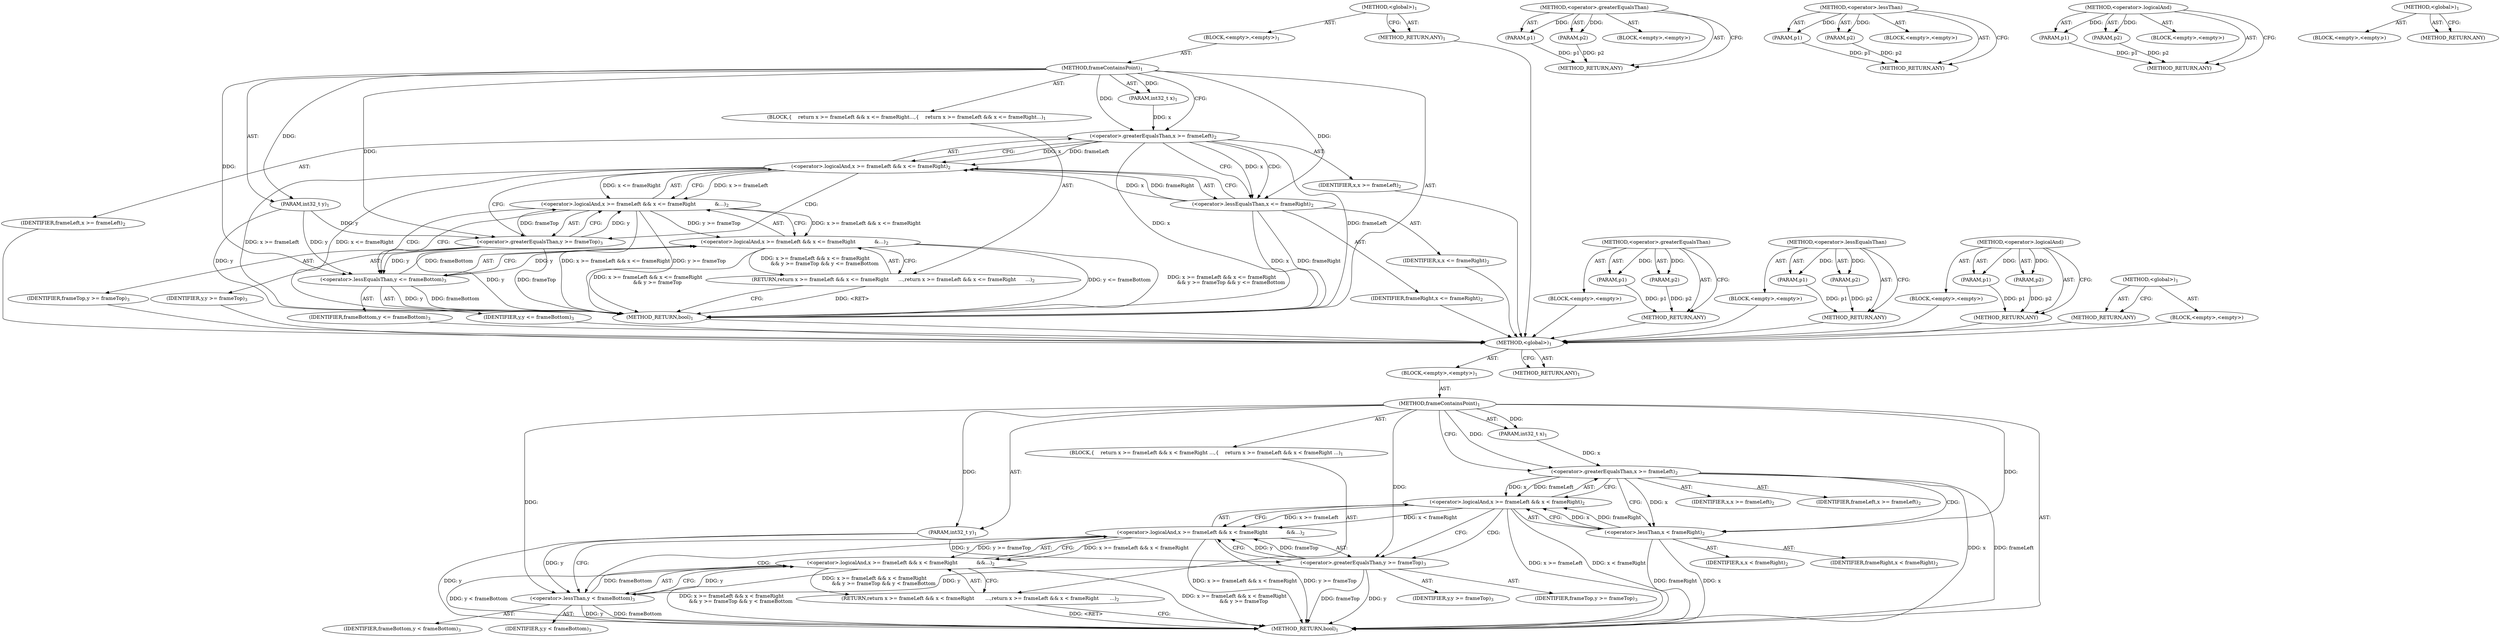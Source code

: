 digraph "&lt;global&gt;" {
vulnerable_6 [label=<(METHOD,&lt;global&gt;)<SUB>1</SUB>>];
vulnerable_7 [label=<(BLOCK,&lt;empty&gt;,&lt;empty&gt;)<SUB>1</SUB>>];
vulnerable_8 [label=<(METHOD,frameContainsPoint)<SUB>1</SUB>>];
vulnerable_9 [label=<(PARAM,int32_t x)<SUB>1</SUB>>];
vulnerable_10 [label=<(PARAM,int32_t y)<SUB>1</SUB>>];
vulnerable_11 [label=<(BLOCK,{
    return x &gt;= frameLeft &amp;&amp; x &lt;= frameRight
...,{
    return x &gt;= frameLeft &amp;&amp; x &lt;= frameRight
...)<SUB>1</SUB>>];
vulnerable_12 [label=<(RETURN,return x &gt;= frameLeft &amp;&amp; x &lt;= frameRight
      ...,return x &gt;= frameLeft &amp;&amp; x &lt;= frameRight
      ...)<SUB>2</SUB>>];
vulnerable_13 [label=<(&lt;operator&gt;.logicalAnd,x &gt;= frameLeft &amp;&amp; x &lt;= frameRight
            &amp;...)<SUB>2</SUB>>];
vulnerable_14 [label=<(&lt;operator&gt;.logicalAnd,x &gt;= frameLeft &amp;&amp; x &lt;= frameRight
            &amp;...)<SUB>2</SUB>>];
vulnerable_15 [label=<(&lt;operator&gt;.logicalAnd,x &gt;= frameLeft &amp;&amp; x &lt;= frameRight)<SUB>2</SUB>>];
vulnerable_16 [label=<(&lt;operator&gt;.greaterEqualsThan,x &gt;= frameLeft)<SUB>2</SUB>>];
vulnerable_17 [label=<(IDENTIFIER,x,x &gt;= frameLeft)<SUB>2</SUB>>];
vulnerable_18 [label=<(IDENTIFIER,frameLeft,x &gt;= frameLeft)<SUB>2</SUB>>];
vulnerable_19 [label=<(&lt;operator&gt;.lessEqualsThan,x &lt;= frameRight)<SUB>2</SUB>>];
vulnerable_20 [label=<(IDENTIFIER,x,x &lt;= frameRight)<SUB>2</SUB>>];
vulnerable_21 [label=<(IDENTIFIER,frameRight,x &lt;= frameRight)<SUB>2</SUB>>];
vulnerable_22 [label=<(&lt;operator&gt;.greaterEqualsThan,y &gt;= frameTop)<SUB>3</SUB>>];
vulnerable_23 [label=<(IDENTIFIER,y,y &gt;= frameTop)<SUB>3</SUB>>];
vulnerable_24 [label=<(IDENTIFIER,frameTop,y &gt;= frameTop)<SUB>3</SUB>>];
vulnerable_25 [label=<(&lt;operator&gt;.lessEqualsThan,y &lt;= frameBottom)<SUB>3</SUB>>];
vulnerable_26 [label=<(IDENTIFIER,y,y &lt;= frameBottom)<SUB>3</SUB>>];
vulnerable_27 [label=<(IDENTIFIER,frameBottom,y &lt;= frameBottom)<SUB>3</SUB>>];
vulnerable_28 [label=<(METHOD_RETURN,bool)<SUB>1</SUB>>];
vulnerable_30 [label=<(METHOD_RETURN,ANY)<SUB>1</SUB>>];
vulnerable_52 [label=<(METHOD,&lt;operator&gt;.greaterEqualsThan)>];
vulnerable_53 [label=<(PARAM,p1)>];
vulnerable_54 [label=<(PARAM,p2)>];
vulnerable_55 [label=<(BLOCK,&lt;empty&gt;,&lt;empty&gt;)>];
vulnerable_56 [label=<(METHOD_RETURN,ANY)>];
vulnerable_57 [label=<(METHOD,&lt;operator&gt;.lessEqualsThan)>];
vulnerable_58 [label=<(PARAM,p1)>];
vulnerable_59 [label=<(PARAM,p2)>];
vulnerable_60 [label=<(BLOCK,&lt;empty&gt;,&lt;empty&gt;)>];
vulnerable_61 [label=<(METHOD_RETURN,ANY)>];
vulnerable_47 [label=<(METHOD,&lt;operator&gt;.logicalAnd)>];
vulnerable_48 [label=<(PARAM,p1)>];
vulnerable_49 [label=<(PARAM,p2)>];
vulnerable_50 [label=<(BLOCK,&lt;empty&gt;,&lt;empty&gt;)>];
vulnerable_51 [label=<(METHOD_RETURN,ANY)>];
vulnerable_41 [label=<(METHOD,&lt;global&gt;)<SUB>1</SUB>>];
vulnerable_42 [label=<(BLOCK,&lt;empty&gt;,&lt;empty&gt;)>];
vulnerable_43 [label=<(METHOD_RETURN,ANY)>];
fixed_6 [label=<(METHOD,&lt;global&gt;)<SUB>1</SUB>>];
fixed_7 [label=<(BLOCK,&lt;empty&gt;,&lt;empty&gt;)<SUB>1</SUB>>];
fixed_8 [label=<(METHOD,frameContainsPoint)<SUB>1</SUB>>];
fixed_9 [label=<(PARAM,int32_t x)<SUB>1</SUB>>];
fixed_10 [label=<(PARAM,int32_t y)<SUB>1</SUB>>];
fixed_11 [label=<(BLOCK,{
    return x &gt;= frameLeft &amp;&amp; x &lt; frameRight
 ...,{
    return x &gt;= frameLeft &amp;&amp; x &lt; frameRight
 ...)<SUB>1</SUB>>];
fixed_12 [label=<(RETURN,return x &gt;= frameLeft &amp;&amp; x &lt; frameRight
       ...,return x &gt;= frameLeft &amp;&amp; x &lt; frameRight
       ...)<SUB>2</SUB>>];
fixed_13 [label=<(&lt;operator&gt;.logicalAnd,x &gt;= frameLeft &amp;&amp; x &lt; frameRight
            &amp;&amp;...)<SUB>2</SUB>>];
fixed_14 [label=<(&lt;operator&gt;.logicalAnd,x &gt;= frameLeft &amp;&amp; x &lt; frameRight
            &amp;&amp;...)<SUB>2</SUB>>];
fixed_15 [label=<(&lt;operator&gt;.logicalAnd,x &gt;= frameLeft &amp;&amp; x &lt; frameRight)<SUB>2</SUB>>];
fixed_16 [label=<(&lt;operator&gt;.greaterEqualsThan,x &gt;= frameLeft)<SUB>2</SUB>>];
fixed_17 [label=<(IDENTIFIER,x,x &gt;= frameLeft)<SUB>2</SUB>>];
fixed_18 [label=<(IDENTIFIER,frameLeft,x &gt;= frameLeft)<SUB>2</SUB>>];
fixed_19 [label=<(&lt;operator&gt;.lessThan,x &lt; frameRight)<SUB>2</SUB>>];
fixed_20 [label=<(IDENTIFIER,x,x &lt; frameRight)<SUB>2</SUB>>];
fixed_21 [label=<(IDENTIFIER,frameRight,x &lt; frameRight)<SUB>2</SUB>>];
fixed_22 [label=<(&lt;operator&gt;.greaterEqualsThan,y &gt;= frameTop)<SUB>3</SUB>>];
fixed_23 [label=<(IDENTIFIER,y,y &gt;= frameTop)<SUB>3</SUB>>];
fixed_24 [label=<(IDENTIFIER,frameTop,y &gt;= frameTop)<SUB>3</SUB>>];
fixed_25 [label=<(&lt;operator&gt;.lessThan,y &lt; frameBottom)<SUB>3</SUB>>];
fixed_26 [label=<(IDENTIFIER,y,y &lt; frameBottom)<SUB>3</SUB>>];
fixed_27 [label=<(IDENTIFIER,frameBottom,y &lt; frameBottom)<SUB>3</SUB>>];
fixed_28 [label=<(METHOD_RETURN,bool)<SUB>1</SUB>>];
fixed_30 [label=<(METHOD_RETURN,ANY)<SUB>1</SUB>>];
fixed_52 [label=<(METHOD,&lt;operator&gt;.greaterEqualsThan)>];
fixed_53 [label=<(PARAM,p1)>];
fixed_54 [label=<(PARAM,p2)>];
fixed_55 [label=<(BLOCK,&lt;empty&gt;,&lt;empty&gt;)>];
fixed_56 [label=<(METHOD_RETURN,ANY)>];
fixed_57 [label=<(METHOD,&lt;operator&gt;.lessThan)>];
fixed_58 [label=<(PARAM,p1)>];
fixed_59 [label=<(PARAM,p2)>];
fixed_60 [label=<(BLOCK,&lt;empty&gt;,&lt;empty&gt;)>];
fixed_61 [label=<(METHOD_RETURN,ANY)>];
fixed_47 [label=<(METHOD,&lt;operator&gt;.logicalAnd)>];
fixed_48 [label=<(PARAM,p1)>];
fixed_49 [label=<(PARAM,p2)>];
fixed_50 [label=<(BLOCK,&lt;empty&gt;,&lt;empty&gt;)>];
fixed_51 [label=<(METHOD_RETURN,ANY)>];
fixed_41 [label=<(METHOD,&lt;global&gt;)<SUB>1</SUB>>];
fixed_42 [label=<(BLOCK,&lt;empty&gt;,&lt;empty&gt;)>];
fixed_43 [label=<(METHOD_RETURN,ANY)>];
vulnerable_6 -> vulnerable_7  [key=0, label="AST: "];
vulnerable_6 -> vulnerable_30  [key=0, label="AST: "];
vulnerable_6 -> vulnerable_30  [key=1, label="CFG: "];
vulnerable_7 -> vulnerable_8  [key=0, label="AST: "];
vulnerable_8 -> vulnerable_9  [key=0, label="AST: "];
vulnerable_8 -> vulnerable_9  [key=1, label="DDG: "];
vulnerable_8 -> vulnerable_10  [key=0, label="AST: "];
vulnerable_8 -> vulnerable_10  [key=1, label="DDG: "];
vulnerable_8 -> vulnerable_11  [key=0, label="AST: "];
vulnerable_8 -> vulnerable_28  [key=0, label="AST: "];
vulnerable_8 -> vulnerable_16  [key=0, label="CFG: "];
vulnerable_8 -> vulnerable_16  [key=1, label="DDG: "];
vulnerable_8 -> vulnerable_25  [key=0, label="DDG: "];
vulnerable_8 -> vulnerable_22  [key=0, label="DDG: "];
vulnerable_8 -> vulnerable_19  [key=0, label="DDG: "];
vulnerable_9 -> vulnerable_16  [key=0, label="DDG: x"];
vulnerable_10 -> vulnerable_28  [key=0, label="DDG: y"];
vulnerable_10 -> vulnerable_25  [key=0, label="DDG: y"];
vulnerable_10 -> vulnerable_22  [key=0, label="DDG: y"];
vulnerable_11 -> vulnerable_12  [key=0, label="AST: "];
vulnerable_12 -> vulnerable_13  [key=0, label="AST: "];
vulnerable_12 -> vulnerable_28  [key=0, label="CFG: "];
vulnerable_12 -> vulnerable_28  [key=1, label="DDG: &lt;RET&gt;"];
vulnerable_13 -> vulnerable_14  [key=0, label="AST: "];
vulnerable_13 -> vulnerable_25  [key=0, label="AST: "];
vulnerable_13 -> vulnerable_12  [key=0, label="CFG: "];
vulnerable_13 -> vulnerable_12  [key=1, label="DDG: x &gt;= frameLeft &amp;&amp; x &lt;= frameRight
            &amp;&amp; y &gt;= frameTop &amp;&amp; y &lt;= frameBottom"];
vulnerable_13 -> vulnerable_28  [key=0, label="DDG: x &gt;= frameLeft &amp;&amp; x &lt;= frameRight
            &amp;&amp; y &gt;= frameTop"];
vulnerable_13 -> vulnerable_28  [key=1, label="DDG: y &lt;= frameBottom"];
vulnerable_13 -> vulnerable_28  [key=2, label="DDG: x &gt;= frameLeft &amp;&amp; x &lt;= frameRight
            &amp;&amp; y &gt;= frameTop &amp;&amp; y &lt;= frameBottom"];
vulnerable_14 -> vulnerable_15  [key=0, label="AST: "];
vulnerable_14 -> vulnerable_22  [key=0, label="AST: "];
vulnerable_14 -> vulnerable_13  [key=0, label="CFG: "];
vulnerable_14 -> vulnerable_13  [key=1, label="DDG: x &gt;= frameLeft &amp;&amp; x &lt;= frameRight"];
vulnerable_14 -> vulnerable_13  [key=2, label="DDG: y &gt;= frameTop"];
vulnerable_14 -> vulnerable_25  [key=0, label="CFG: "];
vulnerable_14 -> vulnerable_25  [key=1, label="CDG: "];
vulnerable_14 -> vulnerable_28  [key=0, label="DDG: x &gt;= frameLeft &amp;&amp; x &lt;= frameRight"];
vulnerable_14 -> vulnerable_28  [key=1, label="DDG: y &gt;= frameTop"];
vulnerable_15 -> vulnerable_16  [key=0, label="AST: "];
vulnerable_15 -> vulnerable_19  [key=0, label="AST: "];
vulnerable_15 -> vulnerable_14  [key=0, label="CFG: "];
vulnerable_15 -> vulnerable_14  [key=1, label="DDG: x &gt;= frameLeft"];
vulnerable_15 -> vulnerable_14  [key=2, label="DDG: x &lt;= frameRight"];
vulnerable_15 -> vulnerable_22  [key=0, label="CFG: "];
vulnerable_15 -> vulnerable_22  [key=1, label="CDG: "];
vulnerable_15 -> vulnerable_28  [key=0, label="DDG: x &gt;= frameLeft"];
vulnerable_15 -> vulnerable_28  [key=1, label="DDG: x &lt;= frameRight"];
vulnerable_16 -> vulnerable_17  [key=0, label="AST: "];
vulnerable_16 -> vulnerable_18  [key=0, label="AST: "];
vulnerable_16 -> vulnerable_15  [key=0, label="CFG: "];
vulnerable_16 -> vulnerable_15  [key=1, label="DDG: x"];
vulnerable_16 -> vulnerable_15  [key=2, label="DDG: frameLeft"];
vulnerable_16 -> vulnerable_19  [key=0, label="CFG: "];
vulnerable_16 -> vulnerable_19  [key=1, label="DDG: x"];
vulnerable_16 -> vulnerable_19  [key=2, label="CDG: "];
vulnerable_16 -> vulnerable_28  [key=0, label="DDG: x"];
vulnerable_16 -> vulnerable_28  [key=1, label="DDG: frameLeft"];
vulnerable_17 -> fixed_6  [key=0];
vulnerable_18 -> fixed_6  [key=0];
vulnerable_19 -> vulnerable_20  [key=0, label="AST: "];
vulnerable_19 -> vulnerable_21  [key=0, label="AST: "];
vulnerable_19 -> vulnerable_15  [key=0, label="CFG: "];
vulnerable_19 -> vulnerable_15  [key=1, label="DDG: x"];
vulnerable_19 -> vulnerable_15  [key=2, label="DDG: frameRight"];
vulnerable_19 -> vulnerable_28  [key=0, label="DDG: x"];
vulnerable_19 -> vulnerable_28  [key=1, label="DDG: frameRight"];
vulnerable_20 -> fixed_6  [key=0];
vulnerable_21 -> fixed_6  [key=0];
vulnerable_22 -> vulnerable_23  [key=0, label="AST: "];
vulnerable_22 -> vulnerable_24  [key=0, label="AST: "];
vulnerable_22 -> vulnerable_14  [key=0, label="CFG: "];
vulnerable_22 -> vulnerable_14  [key=1, label="DDG: y"];
vulnerable_22 -> vulnerable_14  [key=2, label="DDG: frameTop"];
vulnerable_22 -> vulnerable_28  [key=0, label="DDG: y"];
vulnerable_22 -> vulnerable_28  [key=1, label="DDG: frameTop"];
vulnerable_22 -> vulnerable_25  [key=0, label="DDG: y"];
vulnerable_23 -> fixed_6  [key=0];
vulnerable_24 -> fixed_6  [key=0];
vulnerable_25 -> vulnerable_26  [key=0, label="AST: "];
vulnerable_25 -> vulnerable_27  [key=0, label="AST: "];
vulnerable_25 -> vulnerable_13  [key=0, label="CFG: "];
vulnerable_25 -> vulnerable_13  [key=1, label="DDG: y"];
vulnerable_25 -> vulnerable_13  [key=2, label="DDG: frameBottom"];
vulnerable_25 -> vulnerable_28  [key=0, label="DDG: y"];
vulnerable_25 -> vulnerable_28  [key=1, label="DDG: frameBottom"];
vulnerable_26 -> fixed_6  [key=0];
vulnerable_27 -> fixed_6  [key=0];
vulnerable_28 -> fixed_6  [key=0];
vulnerable_30 -> fixed_6  [key=0];
vulnerable_52 -> vulnerable_53  [key=0, label="AST: "];
vulnerable_52 -> vulnerable_53  [key=1, label="DDG: "];
vulnerable_52 -> vulnerable_55  [key=0, label="AST: "];
vulnerable_52 -> vulnerable_54  [key=0, label="AST: "];
vulnerable_52 -> vulnerable_54  [key=1, label="DDG: "];
vulnerable_52 -> vulnerable_56  [key=0, label="AST: "];
vulnerable_52 -> vulnerable_56  [key=1, label="CFG: "];
vulnerable_53 -> vulnerable_56  [key=0, label="DDG: p1"];
vulnerable_54 -> vulnerable_56  [key=0, label="DDG: p2"];
vulnerable_55 -> fixed_6  [key=0];
vulnerable_56 -> fixed_6  [key=0];
vulnerable_57 -> vulnerable_58  [key=0, label="AST: "];
vulnerable_57 -> vulnerable_58  [key=1, label="DDG: "];
vulnerable_57 -> vulnerable_60  [key=0, label="AST: "];
vulnerable_57 -> vulnerable_59  [key=0, label="AST: "];
vulnerable_57 -> vulnerable_59  [key=1, label="DDG: "];
vulnerable_57 -> vulnerable_61  [key=0, label="AST: "];
vulnerable_57 -> vulnerable_61  [key=1, label="CFG: "];
vulnerable_58 -> vulnerable_61  [key=0, label="DDG: p1"];
vulnerable_59 -> vulnerable_61  [key=0, label="DDG: p2"];
vulnerable_60 -> fixed_6  [key=0];
vulnerable_61 -> fixed_6  [key=0];
vulnerable_47 -> vulnerable_48  [key=0, label="AST: "];
vulnerable_47 -> vulnerable_48  [key=1, label="DDG: "];
vulnerable_47 -> vulnerable_50  [key=0, label="AST: "];
vulnerable_47 -> vulnerable_49  [key=0, label="AST: "];
vulnerable_47 -> vulnerable_49  [key=1, label="DDG: "];
vulnerable_47 -> vulnerable_51  [key=0, label="AST: "];
vulnerable_47 -> vulnerable_51  [key=1, label="CFG: "];
vulnerable_48 -> vulnerable_51  [key=0, label="DDG: p1"];
vulnerable_49 -> vulnerable_51  [key=0, label="DDG: p2"];
vulnerable_50 -> fixed_6  [key=0];
vulnerable_51 -> fixed_6  [key=0];
vulnerable_41 -> vulnerable_42  [key=0, label="AST: "];
vulnerable_41 -> vulnerable_43  [key=0, label="AST: "];
vulnerable_41 -> vulnerable_43  [key=1, label="CFG: "];
vulnerable_42 -> fixed_6  [key=0];
vulnerable_43 -> fixed_6  [key=0];
fixed_6 -> fixed_7  [key=0, label="AST: "];
fixed_6 -> fixed_30  [key=0, label="AST: "];
fixed_6 -> fixed_30  [key=1, label="CFG: "];
fixed_7 -> fixed_8  [key=0, label="AST: "];
fixed_8 -> fixed_9  [key=0, label="AST: "];
fixed_8 -> fixed_9  [key=1, label="DDG: "];
fixed_8 -> fixed_10  [key=0, label="AST: "];
fixed_8 -> fixed_10  [key=1, label="DDG: "];
fixed_8 -> fixed_11  [key=0, label="AST: "];
fixed_8 -> fixed_28  [key=0, label="AST: "];
fixed_8 -> fixed_16  [key=0, label="CFG: "];
fixed_8 -> fixed_16  [key=1, label="DDG: "];
fixed_8 -> fixed_25  [key=0, label="DDG: "];
fixed_8 -> fixed_22  [key=0, label="DDG: "];
fixed_8 -> fixed_19  [key=0, label="DDG: "];
fixed_9 -> fixed_16  [key=0, label="DDG: x"];
fixed_10 -> fixed_28  [key=0, label="DDG: y"];
fixed_10 -> fixed_25  [key=0, label="DDG: y"];
fixed_10 -> fixed_22  [key=0, label="DDG: y"];
fixed_11 -> fixed_12  [key=0, label="AST: "];
fixed_12 -> fixed_13  [key=0, label="AST: "];
fixed_12 -> fixed_28  [key=0, label="CFG: "];
fixed_12 -> fixed_28  [key=1, label="DDG: &lt;RET&gt;"];
fixed_13 -> fixed_14  [key=0, label="AST: "];
fixed_13 -> fixed_25  [key=0, label="AST: "];
fixed_13 -> fixed_12  [key=0, label="CFG: "];
fixed_13 -> fixed_12  [key=1, label="DDG: x &gt;= frameLeft &amp;&amp; x &lt; frameRight
            &amp;&amp; y &gt;= frameTop &amp;&amp; y &lt; frameBottom"];
fixed_13 -> fixed_28  [key=0, label="DDG: x &gt;= frameLeft &amp;&amp; x &lt; frameRight
            &amp;&amp; y &gt;= frameTop"];
fixed_13 -> fixed_28  [key=1, label="DDG: y &lt; frameBottom"];
fixed_13 -> fixed_28  [key=2, label="DDG: x &gt;= frameLeft &amp;&amp; x &lt; frameRight
            &amp;&amp; y &gt;= frameTop &amp;&amp; y &lt; frameBottom"];
fixed_14 -> fixed_15  [key=0, label="AST: "];
fixed_14 -> fixed_22  [key=0, label="AST: "];
fixed_14 -> fixed_13  [key=0, label="CFG: "];
fixed_14 -> fixed_13  [key=1, label="DDG: x &gt;= frameLeft &amp;&amp; x &lt; frameRight"];
fixed_14 -> fixed_13  [key=2, label="DDG: y &gt;= frameTop"];
fixed_14 -> fixed_25  [key=0, label="CFG: "];
fixed_14 -> fixed_25  [key=1, label="CDG: "];
fixed_14 -> fixed_28  [key=0, label="DDG: x &gt;= frameLeft &amp;&amp; x &lt; frameRight"];
fixed_14 -> fixed_28  [key=1, label="DDG: y &gt;= frameTop"];
fixed_15 -> fixed_16  [key=0, label="AST: "];
fixed_15 -> fixed_19  [key=0, label="AST: "];
fixed_15 -> fixed_14  [key=0, label="CFG: "];
fixed_15 -> fixed_14  [key=1, label="DDG: x &gt;= frameLeft"];
fixed_15 -> fixed_14  [key=2, label="DDG: x &lt; frameRight"];
fixed_15 -> fixed_22  [key=0, label="CFG: "];
fixed_15 -> fixed_22  [key=1, label="CDG: "];
fixed_15 -> fixed_28  [key=0, label="DDG: x &gt;= frameLeft"];
fixed_15 -> fixed_28  [key=1, label="DDG: x &lt; frameRight"];
fixed_16 -> fixed_17  [key=0, label="AST: "];
fixed_16 -> fixed_18  [key=0, label="AST: "];
fixed_16 -> fixed_15  [key=0, label="CFG: "];
fixed_16 -> fixed_15  [key=1, label="DDG: x"];
fixed_16 -> fixed_15  [key=2, label="DDG: frameLeft"];
fixed_16 -> fixed_19  [key=0, label="CFG: "];
fixed_16 -> fixed_19  [key=1, label="DDG: x"];
fixed_16 -> fixed_19  [key=2, label="CDG: "];
fixed_16 -> fixed_28  [key=0, label="DDG: x"];
fixed_16 -> fixed_28  [key=1, label="DDG: frameLeft"];
fixed_19 -> fixed_20  [key=0, label="AST: "];
fixed_19 -> fixed_21  [key=0, label="AST: "];
fixed_19 -> fixed_15  [key=0, label="CFG: "];
fixed_19 -> fixed_15  [key=1, label="DDG: x"];
fixed_19 -> fixed_15  [key=2, label="DDG: frameRight"];
fixed_19 -> fixed_28  [key=0, label="DDG: x"];
fixed_19 -> fixed_28  [key=1, label="DDG: frameRight"];
fixed_22 -> fixed_23  [key=0, label="AST: "];
fixed_22 -> fixed_24  [key=0, label="AST: "];
fixed_22 -> fixed_14  [key=0, label="CFG: "];
fixed_22 -> fixed_14  [key=1, label="DDG: y"];
fixed_22 -> fixed_14  [key=2, label="DDG: frameTop"];
fixed_22 -> fixed_28  [key=0, label="DDG: y"];
fixed_22 -> fixed_28  [key=1, label="DDG: frameTop"];
fixed_22 -> fixed_25  [key=0, label="DDG: y"];
fixed_25 -> fixed_26  [key=0, label="AST: "];
fixed_25 -> fixed_27  [key=0, label="AST: "];
fixed_25 -> fixed_13  [key=0, label="CFG: "];
fixed_25 -> fixed_13  [key=1, label="DDG: y"];
fixed_25 -> fixed_13  [key=2, label="DDG: frameBottom"];
fixed_25 -> fixed_28  [key=0, label="DDG: y"];
fixed_25 -> fixed_28  [key=1, label="DDG: frameBottom"];
fixed_52 -> fixed_53  [key=0, label="AST: "];
fixed_52 -> fixed_53  [key=1, label="DDG: "];
fixed_52 -> fixed_55  [key=0, label="AST: "];
fixed_52 -> fixed_54  [key=0, label="AST: "];
fixed_52 -> fixed_54  [key=1, label="DDG: "];
fixed_52 -> fixed_56  [key=0, label="AST: "];
fixed_52 -> fixed_56  [key=1, label="CFG: "];
fixed_53 -> fixed_56  [key=0, label="DDG: p1"];
fixed_54 -> fixed_56  [key=0, label="DDG: p2"];
fixed_57 -> fixed_58  [key=0, label="AST: "];
fixed_57 -> fixed_58  [key=1, label="DDG: "];
fixed_57 -> fixed_60  [key=0, label="AST: "];
fixed_57 -> fixed_59  [key=0, label="AST: "];
fixed_57 -> fixed_59  [key=1, label="DDG: "];
fixed_57 -> fixed_61  [key=0, label="AST: "];
fixed_57 -> fixed_61  [key=1, label="CFG: "];
fixed_58 -> fixed_61  [key=0, label="DDG: p1"];
fixed_59 -> fixed_61  [key=0, label="DDG: p2"];
fixed_47 -> fixed_48  [key=0, label="AST: "];
fixed_47 -> fixed_48  [key=1, label="DDG: "];
fixed_47 -> fixed_50  [key=0, label="AST: "];
fixed_47 -> fixed_49  [key=0, label="AST: "];
fixed_47 -> fixed_49  [key=1, label="DDG: "];
fixed_47 -> fixed_51  [key=0, label="AST: "];
fixed_47 -> fixed_51  [key=1, label="CFG: "];
fixed_48 -> fixed_51  [key=0, label="DDG: p1"];
fixed_49 -> fixed_51  [key=0, label="DDG: p2"];
fixed_41 -> fixed_42  [key=0, label="AST: "];
fixed_41 -> fixed_43  [key=0, label="AST: "];
fixed_41 -> fixed_43  [key=1, label="CFG: "];
}
